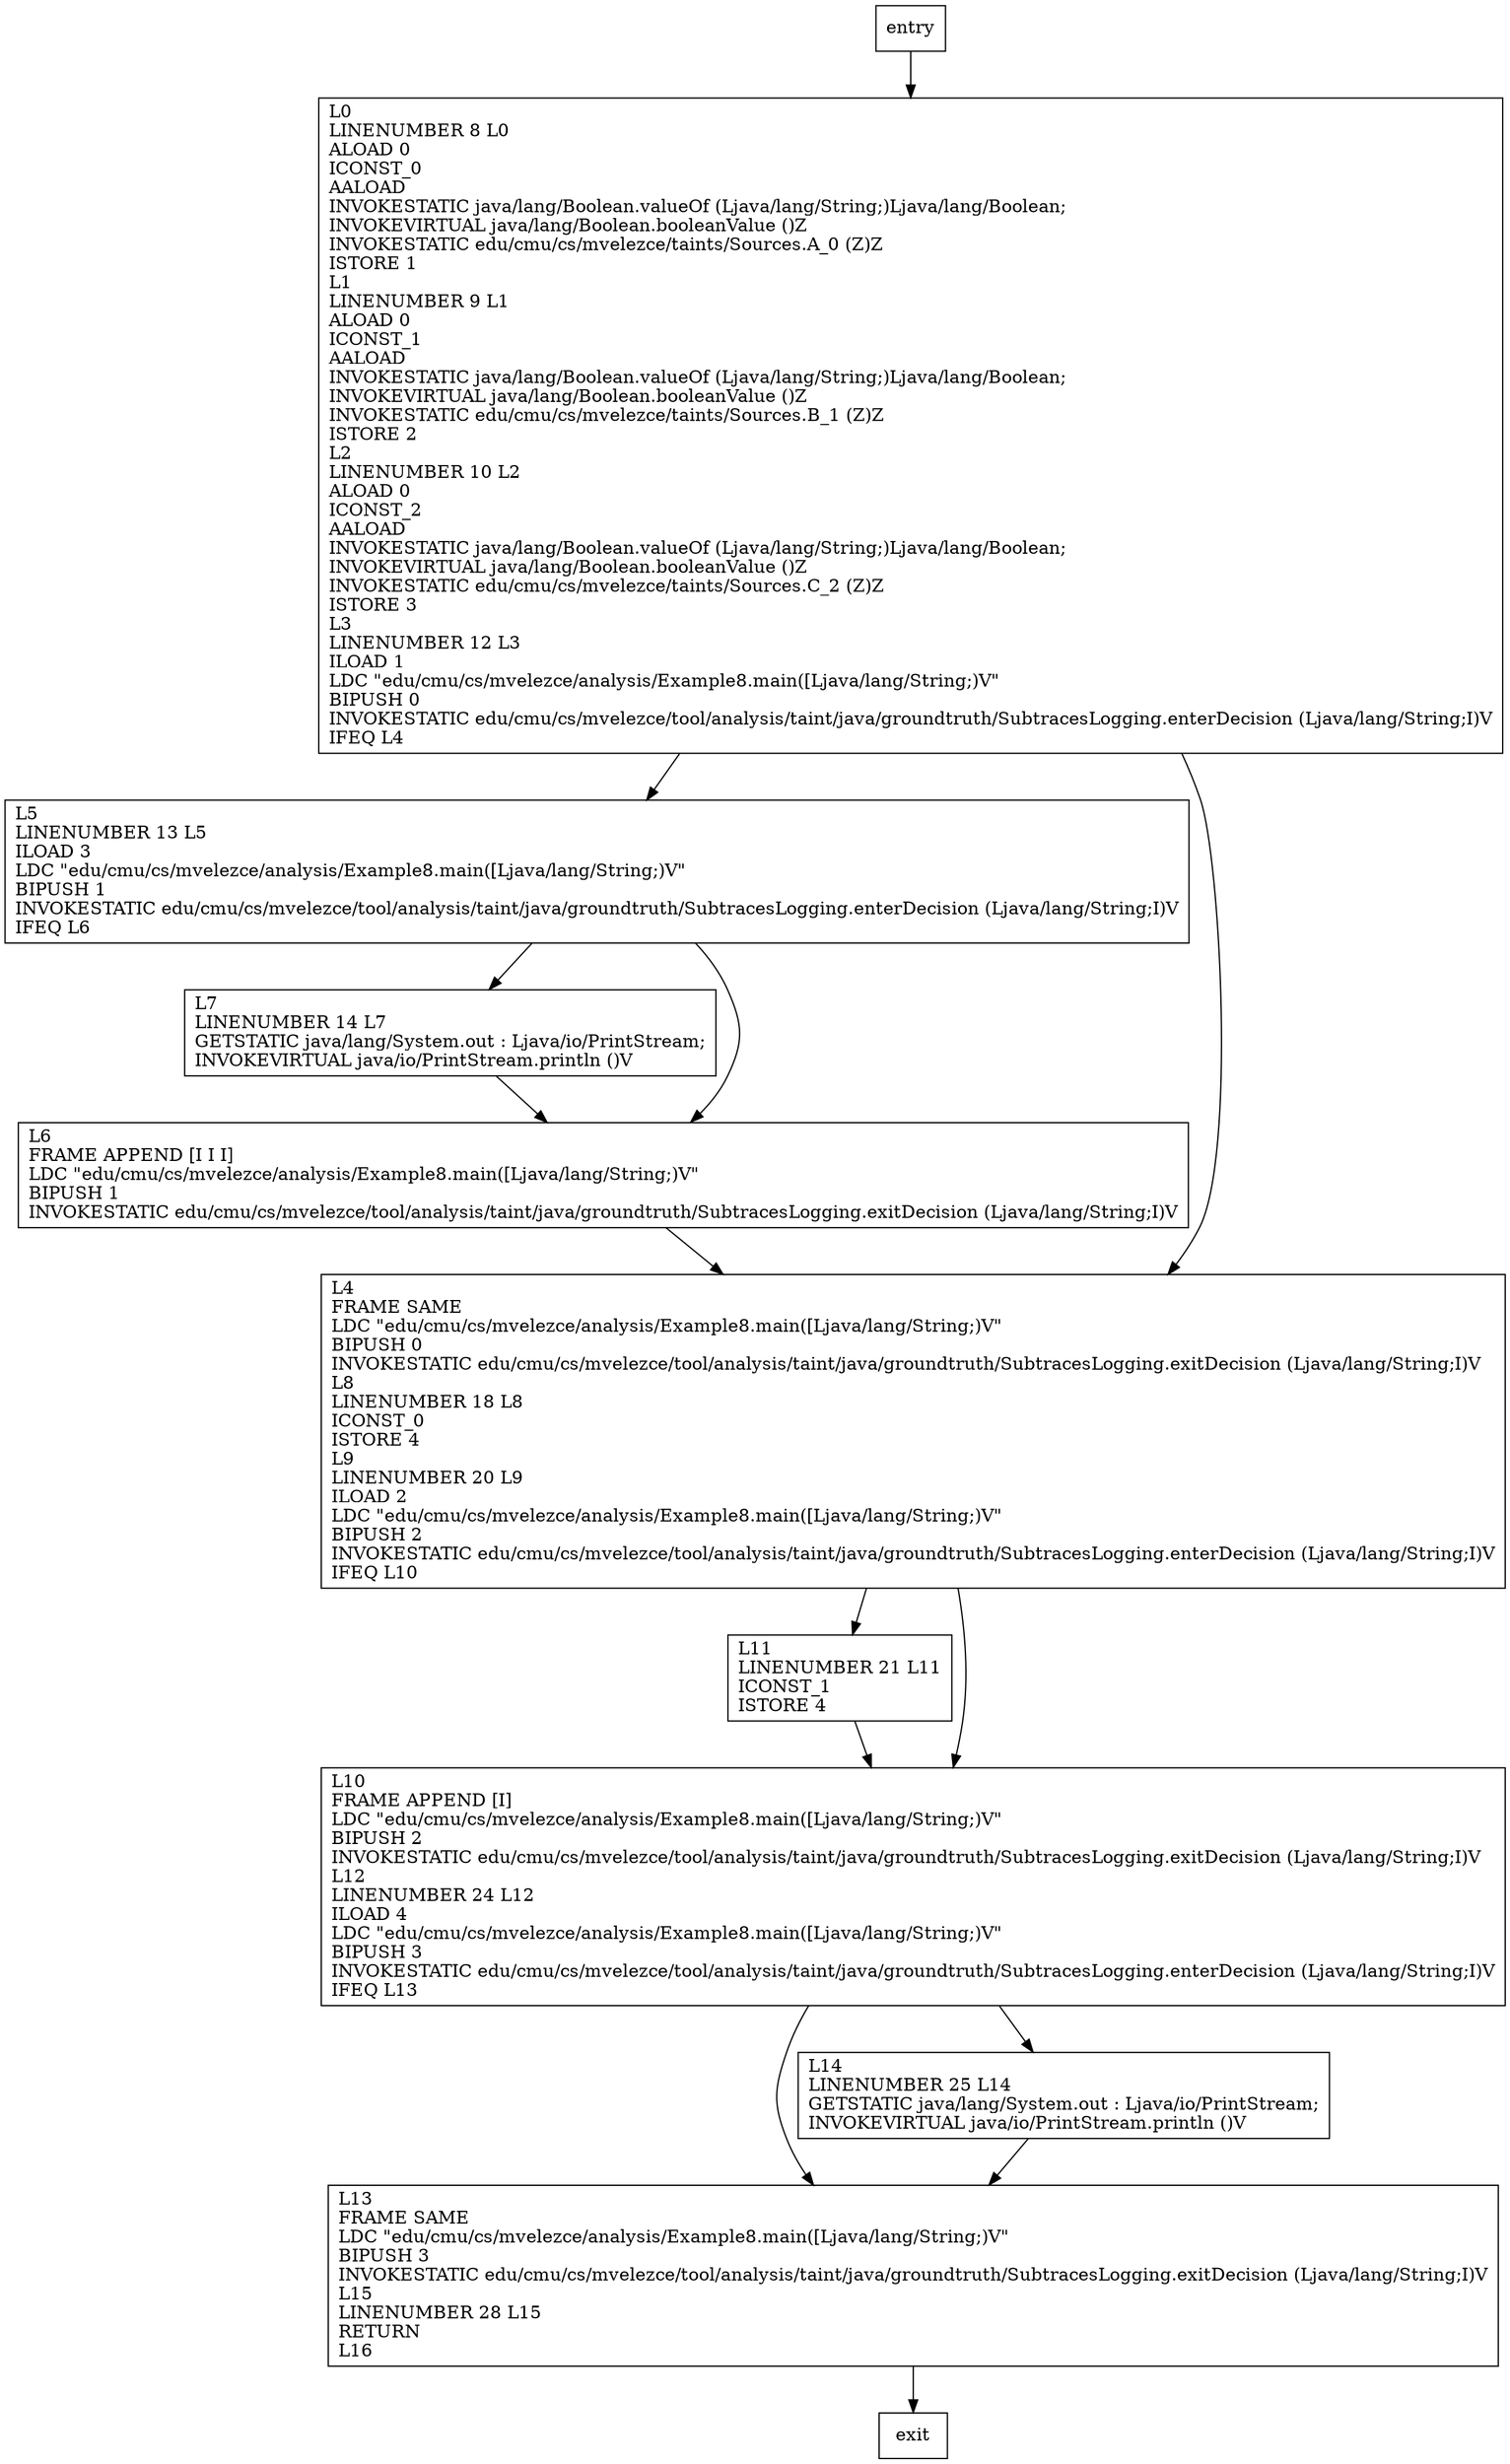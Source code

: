 digraph main {
node [shape=record];
451460284 [label="L7\lLINENUMBER 14 L7\lGETSTATIC java/lang/System.out : Ljava/io/PrintStream;\lINVOKEVIRTUAL java/io/PrintStream.println ()V\l"];
1826334428 [label="L6\lFRAME APPEND [I I I]\lLDC \"edu/cmu/cs/mvelezce/analysis/Example8.main([Ljava/lang/String;)V\"\lBIPUSH 1\lINVOKESTATIC edu/cmu/cs/mvelezce/tool/analysis/taint/java/groundtruth/SubtracesLogging.exitDecision (Ljava/lang/String;I)V\l"];
1828873985 [label="L13\lFRAME SAME\lLDC \"edu/cmu/cs/mvelezce/analysis/Example8.main([Ljava/lang/String;)V\"\lBIPUSH 3\lINVOKESTATIC edu/cmu/cs/mvelezce/tool/analysis/taint/java/groundtruth/SubtracesLogging.exitDecision (Ljava/lang/String;I)V\lL15\lLINENUMBER 28 L15\lRETURN\lL16\l"];
1080476785 [label="L0\lLINENUMBER 8 L0\lALOAD 0\lICONST_0\lAALOAD\lINVOKESTATIC java/lang/Boolean.valueOf (Ljava/lang/String;)Ljava/lang/Boolean;\lINVOKEVIRTUAL java/lang/Boolean.booleanValue ()Z\lINVOKESTATIC edu/cmu/cs/mvelezce/taints/Sources.A_0 (Z)Z\lISTORE 1\lL1\lLINENUMBER 9 L1\lALOAD 0\lICONST_1\lAALOAD\lINVOKESTATIC java/lang/Boolean.valueOf (Ljava/lang/String;)Ljava/lang/Boolean;\lINVOKEVIRTUAL java/lang/Boolean.booleanValue ()Z\lINVOKESTATIC edu/cmu/cs/mvelezce/taints/Sources.B_1 (Z)Z\lISTORE 2\lL2\lLINENUMBER 10 L2\lALOAD 0\lICONST_2\lAALOAD\lINVOKESTATIC java/lang/Boolean.valueOf (Ljava/lang/String;)Ljava/lang/Boolean;\lINVOKEVIRTUAL java/lang/Boolean.booleanValue ()Z\lINVOKESTATIC edu/cmu/cs/mvelezce/taints/Sources.C_2 (Z)Z\lISTORE 3\lL3\lLINENUMBER 12 L3\lILOAD 1\lLDC \"edu/cmu/cs/mvelezce/analysis/Example8.main([Ljava/lang/String;)V\"\lBIPUSH 0\lINVOKESTATIC edu/cmu/cs/mvelezce/tool/analysis/taint/java/groundtruth/SubtracesLogging.enterDecision (Ljava/lang/String;I)V\lIFEQ L4\l"];
1052253947 [label="L5\lLINENUMBER 13 L5\lILOAD 3\lLDC \"edu/cmu/cs/mvelezce/analysis/Example8.main([Ljava/lang/String;)V\"\lBIPUSH 1\lINVOKESTATIC edu/cmu/cs/mvelezce/tool/analysis/taint/java/groundtruth/SubtracesLogging.enterDecision (Ljava/lang/String;I)V\lIFEQ L6\l"];
722951168 [label="L4\lFRAME SAME\lLDC \"edu/cmu/cs/mvelezce/analysis/Example8.main([Ljava/lang/String;)V\"\lBIPUSH 0\lINVOKESTATIC edu/cmu/cs/mvelezce/tool/analysis/taint/java/groundtruth/SubtracesLogging.exitDecision (Ljava/lang/String;I)V\lL8\lLINENUMBER 18 L8\lICONST_0\lISTORE 4\lL9\lLINENUMBER 20 L9\lILOAD 2\lLDC \"edu/cmu/cs/mvelezce/analysis/Example8.main([Ljava/lang/String;)V\"\lBIPUSH 2\lINVOKESTATIC edu/cmu/cs/mvelezce/tool/analysis/taint/java/groundtruth/SubtracesLogging.enterDecision (Ljava/lang/String;I)V\lIFEQ L10\l"];
2101153819 [label="L11\lLINENUMBER 21 L11\lICONST_1\lISTORE 4\l"];
51152513 [label="L10\lFRAME APPEND [I]\lLDC \"edu/cmu/cs/mvelezce/analysis/Example8.main([Ljava/lang/String;)V\"\lBIPUSH 2\lINVOKESTATIC edu/cmu/cs/mvelezce/tool/analysis/taint/java/groundtruth/SubtracesLogging.exitDecision (Ljava/lang/String;I)V\lL12\lLINENUMBER 24 L12\lILOAD 4\lLDC \"edu/cmu/cs/mvelezce/analysis/Example8.main([Ljava/lang/String;)V\"\lBIPUSH 3\lINVOKESTATIC edu/cmu/cs/mvelezce/tool/analysis/taint/java/groundtruth/SubtracesLogging.enterDecision (Ljava/lang/String;I)V\lIFEQ L13\l"];
1558103808 [label="L14\lLINENUMBER 25 L14\lGETSTATIC java/lang/System.out : Ljava/io/PrintStream;\lINVOKEVIRTUAL java/io/PrintStream.println ()V\l"];
entry;
exit;
entry -> 1080476785;
451460284 -> 1826334428;
1826334428 -> 722951168;
1828873985 -> exit;
1080476785 -> 1052253947;
1080476785 -> 722951168;
1052253947 -> 451460284;
1052253947 -> 1826334428;
722951168 -> 2101153819;
722951168 -> 51152513;
2101153819 -> 51152513;
51152513 -> 1828873985;
51152513 -> 1558103808;
1558103808 -> 1828873985;
}
